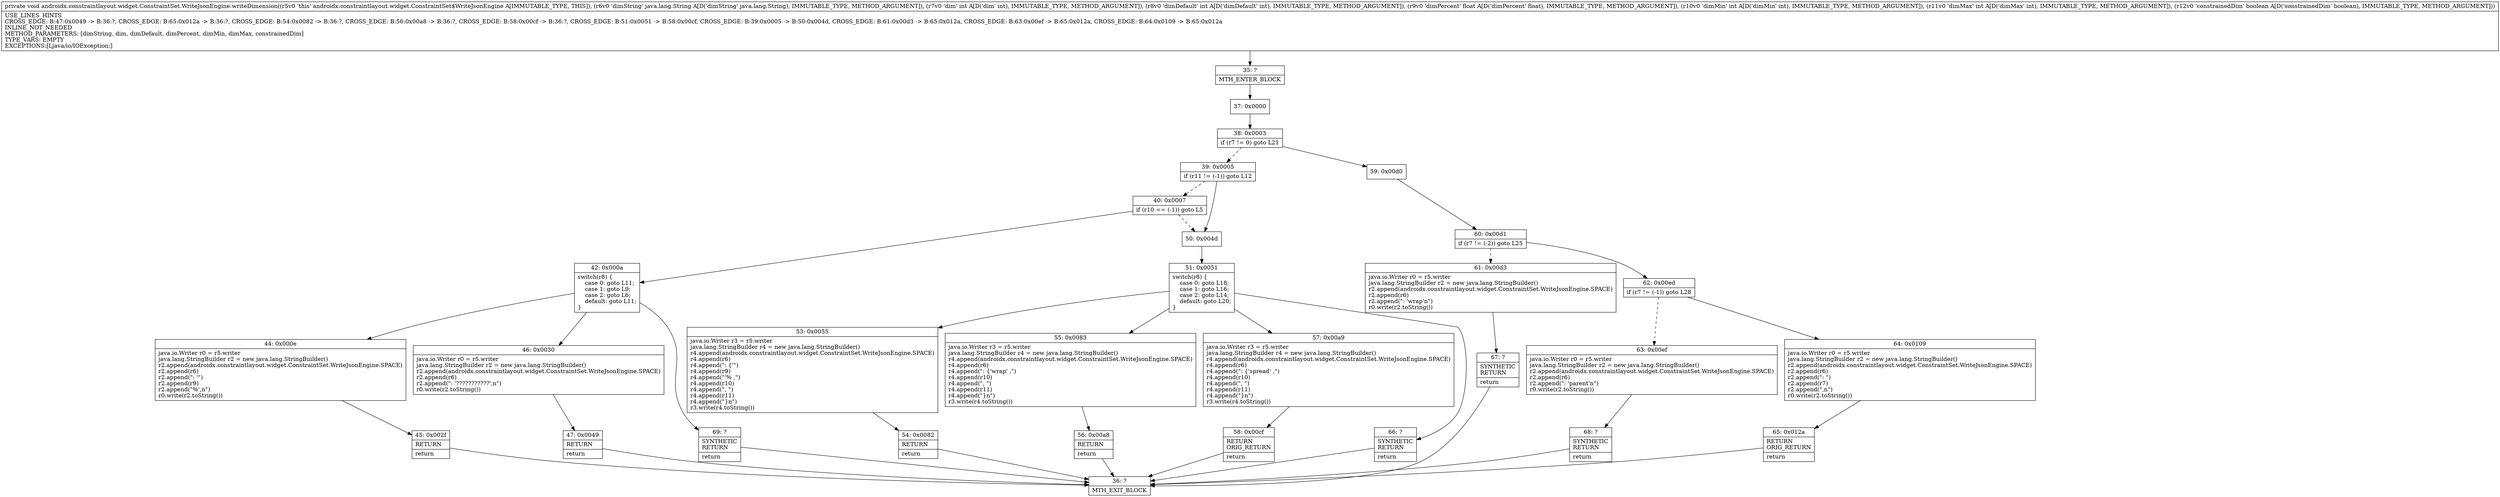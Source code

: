 digraph "CFG forandroidx.constraintlayout.widget.ConstraintSet.WriteJsonEngine.writeDimension(Ljava\/lang\/String;IIFIIZ)V" {
Node_35 [shape=record,label="{35\:\ ?|MTH_ENTER_BLOCK\l}"];
Node_37 [shape=record,label="{37\:\ 0x0000}"];
Node_38 [shape=record,label="{38\:\ 0x0003|if (r7 != 0) goto L21\l}"];
Node_39 [shape=record,label="{39\:\ 0x0005|if (r11 != (\-1)) goto L12\l}"];
Node_40 [shape=record,label="{40\:\ 0x0007|if (r10 == (\-1)) goto L5\l}"];
Node_42 [shape=record,label="{42\:\ 0x000a|switch(r8) \{\l    case 0: goto L11;\l    case 1: goto L9;\l    case 2: goto L6;\l    default: goto L11;\l\}\l}"];
Node_44 [shape=record,label="{44\:\ 0x000e|java.io.Writer r0 = r5.writer\ljava.lang.StringBuilder r2 = new java.lang.StringBuilder()\lr2.append(androidx.constraintlayout.widget.ConstraintSet.WriteJsonEngine.SPACE)\lr2.append(r6)\lr2.append(\": '\")\lr2.append(r9)\lr2.append(\"%',n\")\lr0.write(r2.toString())\l}"];
Node_45 [shape=record,label="{45\:\ 0x002f|RETURN\l|return\l}"];
Node_36 [shape=record,label="{36\:\ ?|MTH_EXIT_BLOCK\l}"];
Node_46 [shape=record,label="{46\:\ 0x0030|java.io.Writer r0 = r5.writer\ljava.lang.StringBuilder r2 = new java.lang.StringBuilder()\lr2.append(androidx.constraintlayout.widget.ConstraintSet.WriteJsonEngine.SPACE)\lr2.append(r6)\lr2.append(\": '???????????',n\")\lr0.write(r2.toString())\l}"];
Node_47 [shape=record,label="{47\:\ 0x0049|RETURN\l|return\l}"];
Node_69 [shape=record,label="{69\:\ ?|SYNTHETIC\lRETURN\l|return\l}"];
Node_50 [shape=record,label="{50\:\ 0x004d}"];
Node_51 [shape=record,label="{51\:\ 0x0051|switch(r8) \{\l    case 0: goto L18;\l    case 1: goto L16;\l    case 2: goto L14;\l    default: goto L20;\l\}\l}"];
Node_53 [shape=record,label="{53\:\ 0x0055|java.io.Writer r3 = r5.writer\ljava.lang.StringBuilder r4 = new java.lang.StringBuilder()\lr4.append(androidx.constraintlayout.widget.ConstraintSet.WriteJsonEngine.SPACE)\lr4.append(r6)\lr4.append(\": \{'\")\lr4.append(r9)\lr4.append(\"'% ,\")\lr4.append(r10)\lr4.append(\", \")\lr4.append(r11)\lr4.append(\"\}n\")\lr3.write(r4.toString())\l}"];
Node_54 [shape=record,label="{54\:\ 0x0082|RETURN\l|return\l}"];
Node_55 [shape=record,label="{55\:\ 0x0083|java.io.Writer r3 = r5.writer\ljava.lang.StringBuilder r4 = new java.lang.StringBuilder()\lr4.append(androidx.constraintlayout.widget.ConstraintSet.WriteJsonEngine.SPACE)\lr4.append(r6)\lr4.append(\": \{'wrap' ,\")\lr4.append(r10)\lr4.append(\", \")\lr4.append(r11)\lr4.append(\"\}n\")\lr3.write(r4.toString())\l}"];
Node_56 [shape=record,label="{56\:\ 0x00a8|RETURN\l|return\l}"];
Node_57 [shape=record,label="{57\:\ 0x00a9|java.io.Writer r3 = r5.writer\ljava.lang.StringBuilder r4 = new java.lang.StringBuilder()\lr4.append(androidx.constraintlayout.widget.ConstraintSet.WriteJsonEngine.SPACE)\lr4.append(r6)\lr4.append(\": \{'spread' ,\")\lr4.append(r10)\lr4.append(\", \")\lr4.append(r11)\lr4.append(\"\}n\")\lr3.write(r4.toString())\l}"];
Node_58 [shape=record,label="{58\:\ 0x00cf|RETURN\lORIG_RETURN\l|return\l}"];
Node_66 [shape=record,label="{66\:\ ?|SYNTHETIC\lRETURN\l|return\l}"];
Node_59 [shape=record,label="{59\:\ 0x00d0}"];
Node_60 [shape=record,label="{60\:\ 0x00d1|if (r7 != (\-2)) goto L25\l}"];
Node_61 [shape=record,label="{61\:\ 0x00d3|java.io.Writer r0 = r5.writer\ljava.lang.StringBuilder r2 = new java.lang.StringBuilder()\lr2.append(androidx.constraintlayout.widget.ConstraintSet.WriteJsonEngine.SPACE)\lr2.append(r6)\lr2.append(\": 'wrap'n\")\lr0.write(r2.toString())\l}"];
Node_67 [shape=record,label="{67\:\ ?|SYNTHETIC\lRETURN\l|return\l}"];
Node_62 [shape=record,label="{62\:\ 0x00ed|if (r7 != (\-1)) goto L28\l}"];
Node_63 [shape=record,label="{63\:\ 0x00ef|java.io.Writer r0 = r5.writer\ljava.lang.StringBuilder r2 = new java.lang.StringBuilder()\lr2.append(androidx.constraintlayout.widget.ConstraintSet.WriteJsonEngine.SPACE)\lr2.append(r6)\lr2.append(\": 'parent'n\")\lr0.write(r2.toString())\l}"];
Node_68 [shape=record,label="{68\:\ ?|SYNTHETIC\lRETURN\l|return\l}"];
Node_64 [shape=record,label="{64\:\ 0x0109|java.io.Writer r0 = r5.writer\ljava.lang.StringBuilder r2 = new java.lang.StringBuilder()\lr2.append(androidx.constraintlayout.widget.ConstraintSet.WriteJsonEngine.SPACE)\lr2.append(r6)\lr2.append(\": \")\lr2.append(r7)\lr2.append(\",n\")\lr0.write(r2.toString())\l}"];
Node_65 [shape=record,label="{65\:\ 0x012a|RETURN\lORIG_RETURN\l|return\l}"];
MethodNode[shape=record,label="{private void androidx.constraintlayout.widget.ConstraintSet.WriteJsonEngine.writeDimension((r5v0 'this' androidx.constraintlayout.widget.ConstraintSet$WriteJsonEngine A[IMMUTABLE_TYPE, THIS]), (r6v0 'dimString' java.lang.String A[D('dimString' java.lang.String), IMMUTABLE_TYPE, METHOD_ARGUMENT]), (r7v0 'dim' int A[D('dim' int), IMMUTABLE_TYPE, METHOD_ARGUMENT]), (r8v0 'dimDefault' int A[D('dimDefault' int), IMMUTABLE_TYPE, METHOD_ARGUMENT]), (r9v0 'dimPercent' float A[D('dimPercent' float), IMMUTABLE_TYPE, METHOD_ARGUMENT]), (r10v0 'dimMin' int A[D('dimMin' int), IMMUTABLE_TYPE, METHOD_ARGUMENT]), (r11v0 'dimMax' int A[D('dimMax' int), IMMUTABLE_TYPE, METHOD_ARGUMENT]), (r12v0 'constrainedDim' boolean A[D('constrainedDim' boolean), IMMUTABLE_TYPE, METHOD_ARGUMENT]))  | USE_LINES_HINTS\lCROSS_EDGE: B:47:0x0049 \-\> B:36:?, CROSS_EDGE: B:65:0x012a \-\> B:36:?, CROSS_EDGE: B:54:0x0082 \-\> B:36:?, CROSS_EDGE: B:56:0x00a8 \-\> B:36:?, CROSS_EDGE: B:58:0x00cf \-\> B:36:?, CROSS_EDGE: B:51:0x0051 \-\> B:58:0x00cf, CROSS_EDGE: B:39:0x0005 \-\> B:50:0x004d, CROSS_EDGE: B:61:0x00d3 \-\> B:65:0x012a, CROSS_EDGE: B:63:0x00ef \-\> B:65:0x012a, CROSS_EDGE: B:64:0x0109 \-\> B:65:0x012a\lINLINE_NOT_NEEDED\lMETHOD_PARAMETERS: [dimString, dim, dimDefault, dimPercent, dimMin, dimMax, constrainedDim]\lTYPE_VARS: EMPTY\lEXCEPTIONS:[Ljava\/io\/IOException;]\l}"];
MethodNode -> Node_35;Node_35 -> Node_37;
Node_37 -> Node_38;
Node_38 -> Node_39[style=dashed];
Node_38 -> Node_59;
Node_39 -> Node_40[style=dashed];
Node_39 -> Node_50;
Node_40 -> Node_42;
Node_40 -> Node_50[style=dashed];
Node_42 -> Node_44;
Node_42 -> Node_46;
Node_42 -> Node_69;
Node_44 -> Node_45;
Node_45 -> Node_36;
Node_46 -> Node_47;
Node_47 -> Node_36;
Node_69 -> Node_36;
Node_50 -> Node_51;
Node_51 -> Node_53;
Node_51 -> Node_55;
Node_51 -> Node_57;
Node_51 -> Node_66;
Node_53 -> Node_54;
Node_54 -> Node_36;
Node_55 -> Node_56;
Node_56 -> Node_36;
Node_57 -> Node_58;
Node_58 -> Node_36;
Node_66 -> Node_36;
Node_59 -> Node_60;
Node_60 -> Node_61[style=dashed];
Node_60 -> Node_62;
Node_61 -> Node_67;
Node_67 -> Node_36;
Node_62 -> Node_63[style=dashed];
Node_62 -> Node_64;
Node_63 -> Node_68;
Node_68 -> Node_36;
Node_64 -> Node_65;
Node_65 -> Node_36;
}

